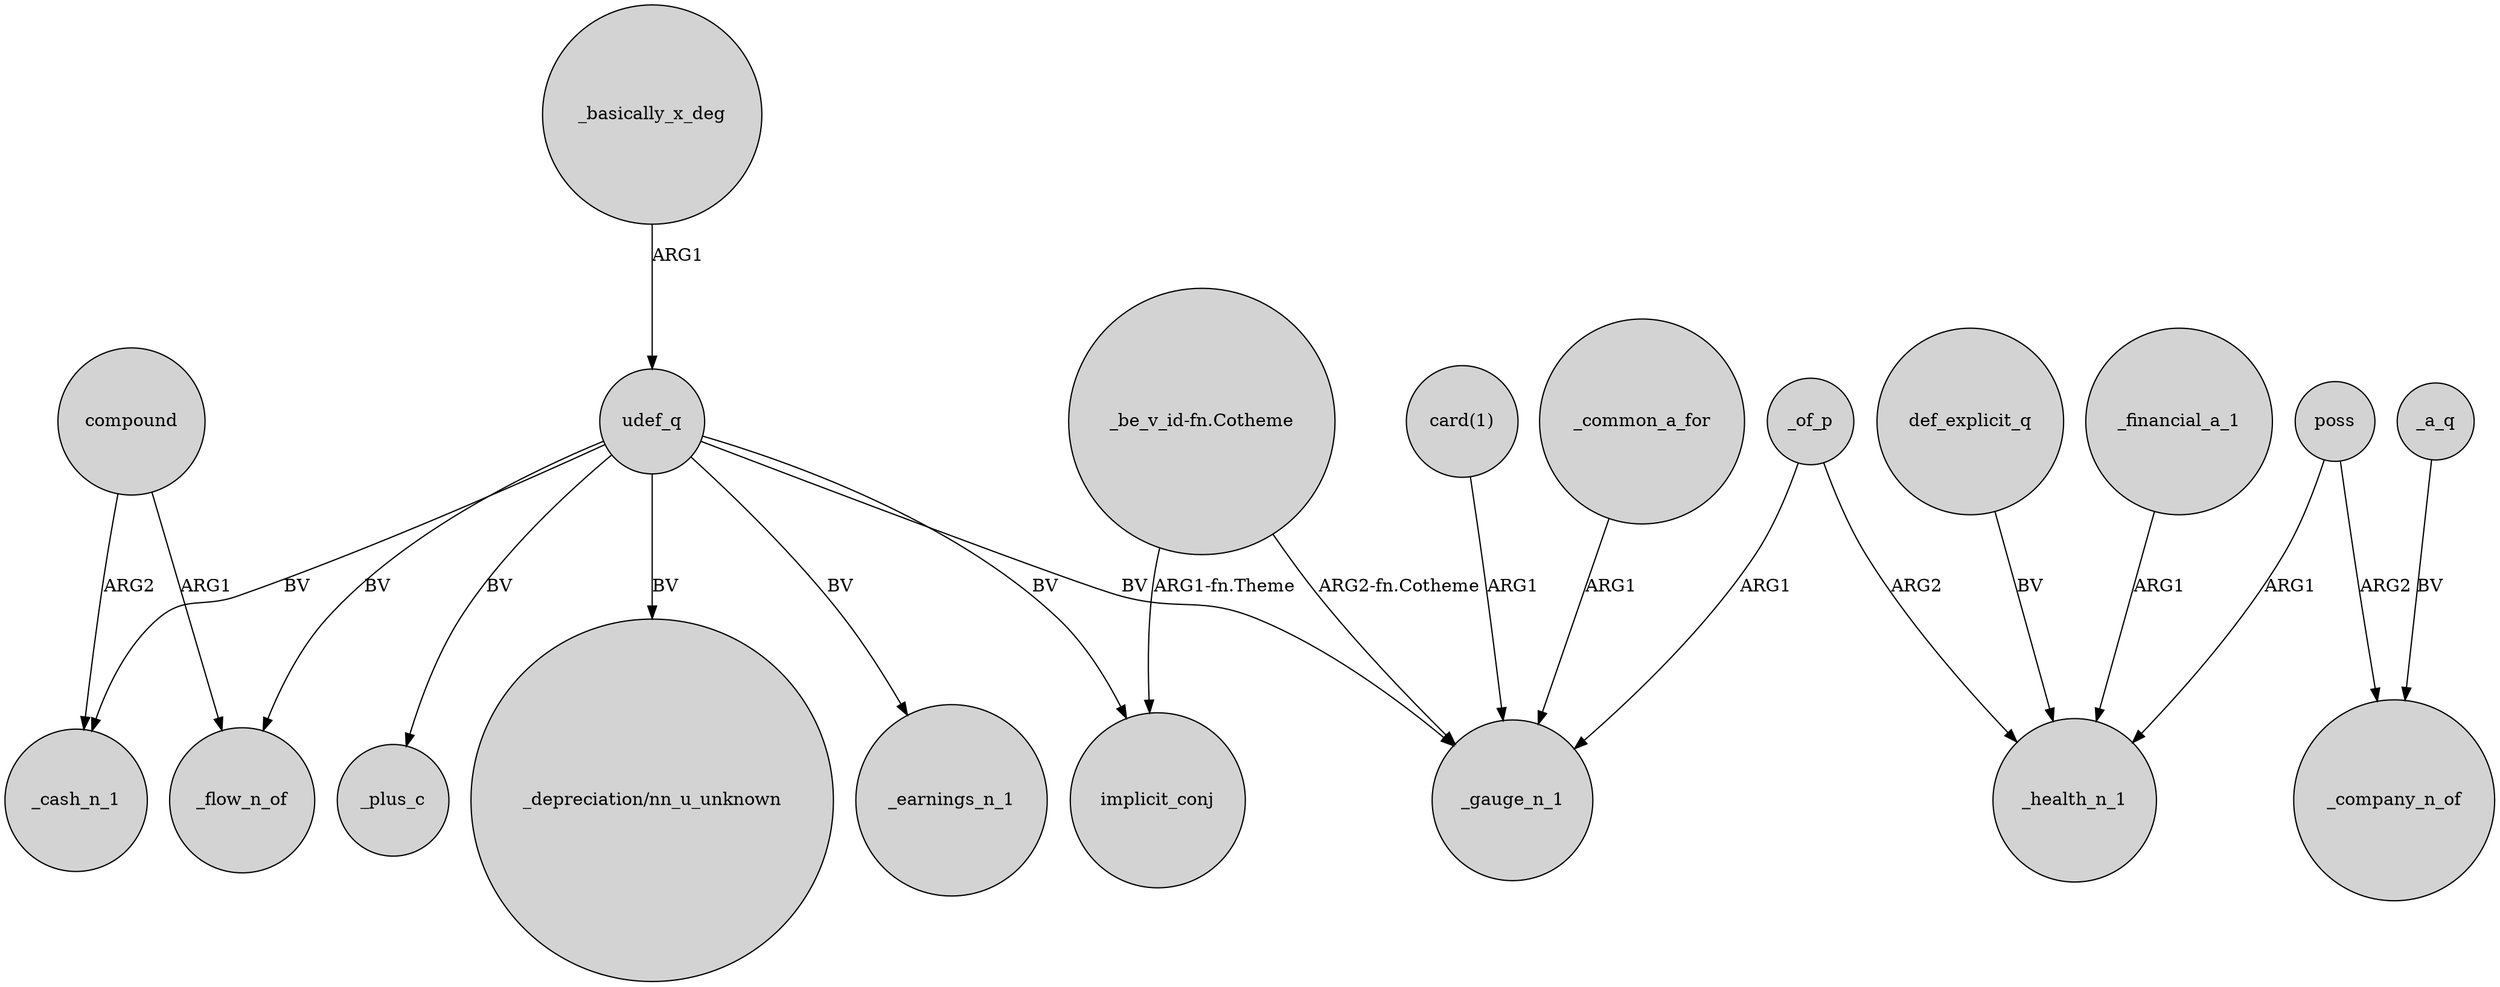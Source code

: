 digraph {
	node [shape=circle style=filled]
	_common_a_for -> _gauge_n_1 [label=ARG1]
	udef_q -> _cash_n_1 [label=BV]
	"card(1)" -> _gauge_n_1 [label=ARG1]
	compound -> _cash_n_1 [label=ARG2]
	_basically_x_deg -> udef_q [label=ARG1]
	udef_q -> "_depreciation/nn_u_unknown" [label=BV]
	def_explicit_q -> _health_n_1 [label=BV]
	"_be_v_id-fn.Cotheme" -> implicit_conj [label="ARG1-fn.Theme"]
	_a_q -> _company_n_of [label=BV]
	udef_q -> _gauge_n_1 [label=BV]
	poss -> _company_n_of [label=ARG2]
	udef_q -> _earnings_n_1 [label=BV]
	udef_q -> _plus_c [label=BV]
	compound -> _flow_n_of [label=ARG1]
	udef_q -> _flow_n_of [label=BV]
	_of_p -> _health_n_1 [label=ARG2]
	poss -> _health_n_1 [label=ARG1]
	_of_p -> _gauge_n_1 [label=ARG1]
	"_be_v_id-fn.Cotheme" -> _gauge_n_1 [label="ARG2-fn.Cotheme"]
	_financial_a_1 -> _health_n_1 [label=ARG1]
	udef_q -> implicit_conj [label=BV]
}
